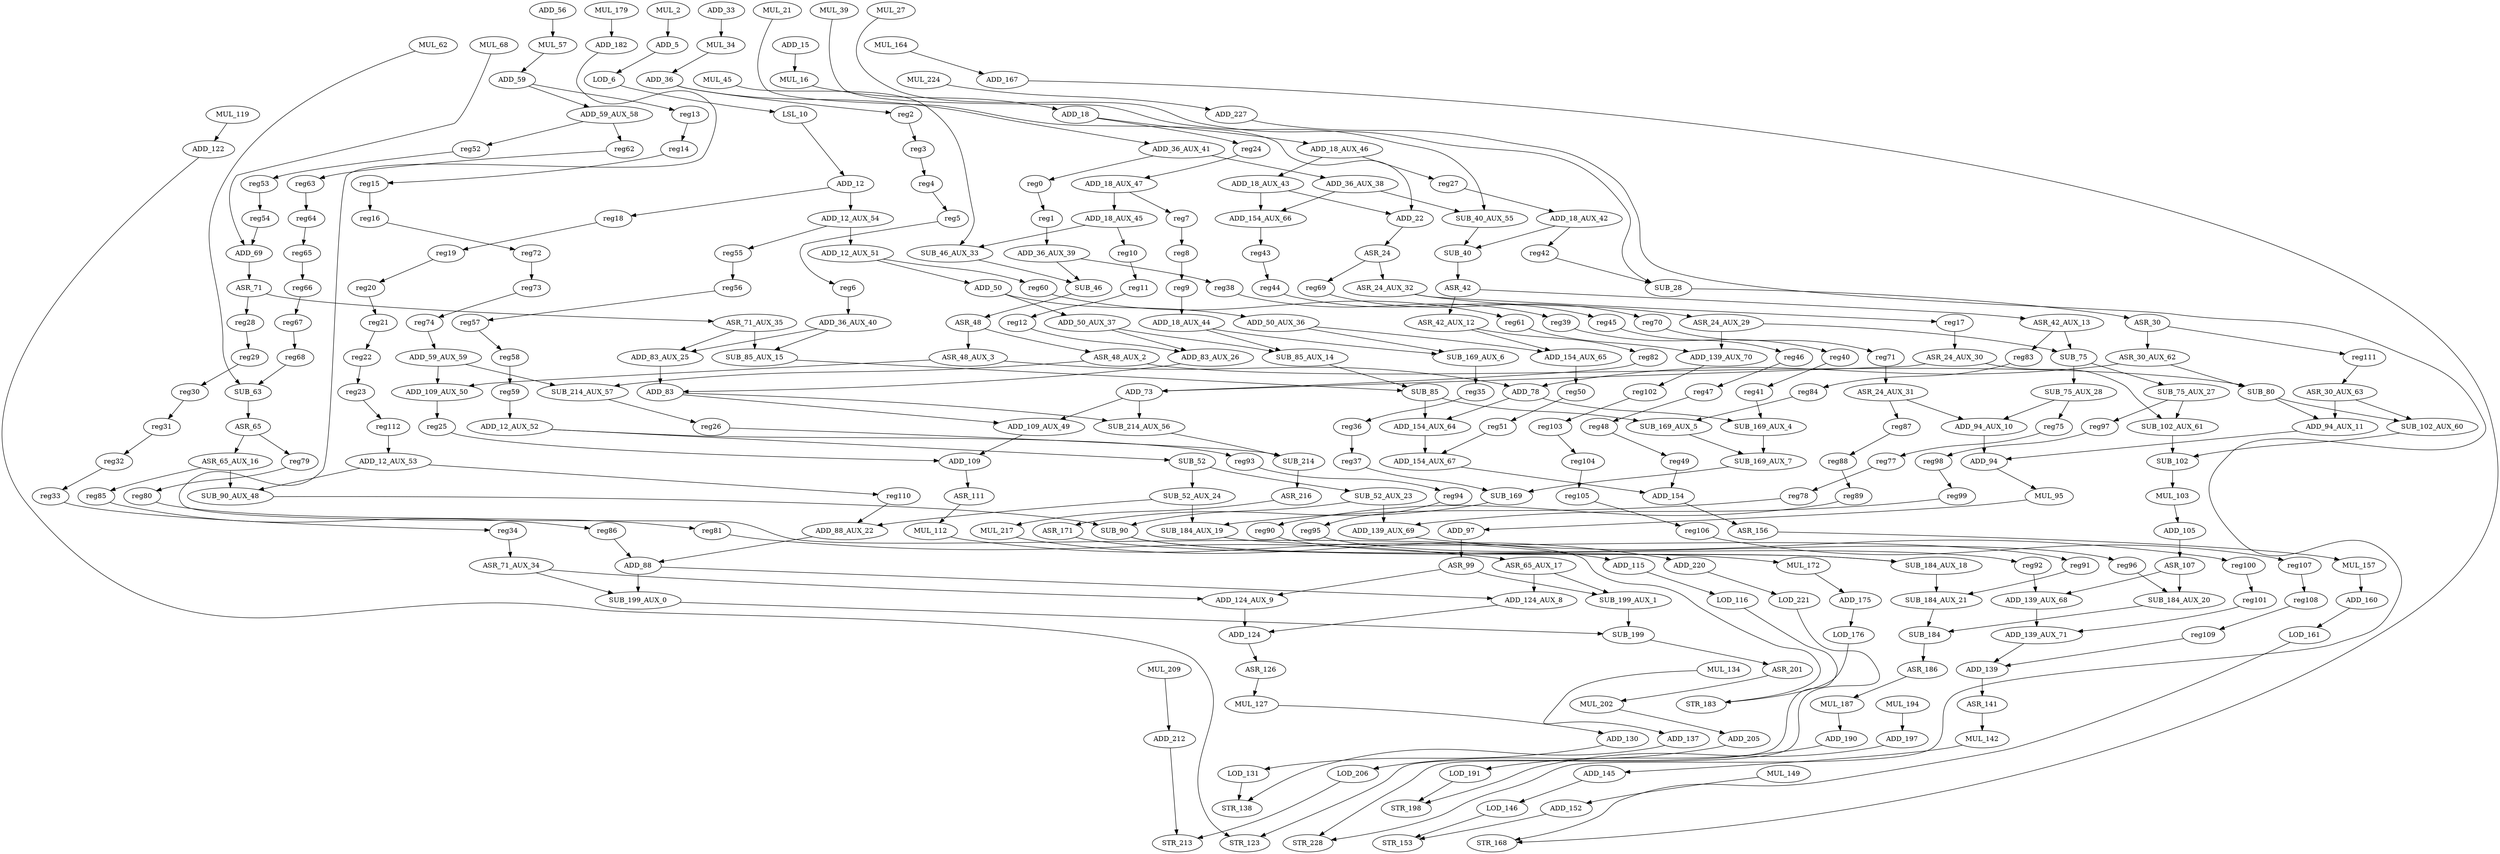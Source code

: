 digraph G {
    ADD_167;
    STR_168;
    SUB_169_AUX_7;
    SUB_169;
    ADD_36_AUX_40;
    SUB_85_AUX_15;
    ADD_83_AUX_25;
    SUB_40;
    ASR_42;
    LOD_116;
    STR_123;
    SUB_85;
    ADD_154_AUX_64;
    SUB_169_AUX_5;
    MUL_157;
    ADD_160;
    ASR_216;
    MUL_217;
    SUB_52;
    SUB_52_AUX_24;
    SUB_52_AUX_23;
    ADD_97;
    ASR_99;
    ASR_42_AUX_13;
    ASR_42_AUX_12;
    SUB_75_AUX_28;
    ADD_94_AUX_10;
    reg75;
    ADD_154_AUX_65;
    reg50;
    ADD_139_AUX_71;
    ADD_139;
    SUB_85_AUX_14;
    ASR_65_AUX_17;
    ADD_124_AUX_8;
    SUB_199_AUX_1;
    ADD_137;
    STR_138;
    SUB_184_AUX_20;
    SUB_184;
    ADD_105;
    ASR_107;
    LOD_221;
    STR_228;
    LOD_191;
    STR_198;
    ADD_220;
    ADD_190;
    ADD_78;
    SUB_169_AUX_4;
    ADD_22;
    ASR_24;
    MUL_2;
    ADD_5;
    LOD_206;
    STR_213;
    ADD_15;
    MUL_16;
    ADD_197;
    ASR_48;
    ASR_48_AUX_3;
    ASR_48_AUX_2;
    ADD_88;
    SUB_199_AUX_0;
    ADD_18_AUX_43;
    ADD_154_AUX_66;
    MUL_187;
    SUB_46_AUX_33;
    SUB_46;
    ADD_154_AUX_67;
    SUB_214_AUX_57;
    SUB_80;
    SUB_214_AUX_56;
    SUB_214;
    MUL_179;
    ADD_182;
    MUL_119;
    ADD_122;
    ADD_83;
    ADD_109_AUX_49;
    ADD_18_AUX_45;
    reg10;
    MUL_21;
    ADD_50_AUX_37;
    ADD_83_AUX_26;
    ASR_171;
    ADD_12_AUX_52;
    reg93;
    SUB_102;
    MUL_103;
    ASR_65_AUX_16;
    SUB_90_AUX_48;
    reg85;
    SUB_90;
    SUB_184_AUX_18;
    reg92;
    ADD_50_AUX_36;
    SUB_169_AUX_6;
    MUL_95;
    ADD_73;
    ADD_130;
    LOD_131;
    ASR_156;
    ADD_94_AUX_11;
    ADD_94;
    MUL_62;
    SUB_63;
    ASR_30_AUX_63;
    SUB_102_AUX_60;
    ADD_124_AUX_9;
    ADD_227;
    ADD_36_AUX_39;
    reg38;
    ADD_36_AUX_38;
    SUB_40_AUX_55;
    SUB_199;
    MUL_194;
    MUL_172;
    ADD_175;
    ADD_18;
    ASR_71;
    ASR_71_AUX_35;
    reg28;
    LOD_176;
    ADD_109_AUX_50;
    ADD_59_AUX_59;
    LOD_146;
    STR_153;
    ADD_109;
    SUB_75;
    SUB_75_AUX_27;
    ADD_59;
    reg13;
    ADD_59_AUX_58;
    MUL_164;
    ADD_36;
    reg2;
    ADD_36_AUX_41;
    ADD_18_AUX_42;
    reg42;
    MUL_149;
    ADD_152;
    ADD_145;
    SUB_28;
    ASR_30;
    ADD_56;
    MUL_57;
    ASR_24_AUX_32;
    reg69;
    LOD_161;
    ASR_186;
    ASR_111;
    MUL_112;
    SUB_184_AUX_21;
    ADD_12_AUX_53;
    reg110;
    ADD_154;
    ADD_124;
    ASR_126;
    STR_183;
    ASR_24_AUX_30;
    SUB_102_AUX_61;
    ADD_18_AUX_47;
    reg7;
    ADD_12_AUX_51;
    ADD_50;
    reg60;
    MUL_127;
    ADD_139_AUX_68;
    reg35;
    ASR_30_AUX_62;
    reg111;
    ASR_65;
    ADD_139_AUX_69;
    LOD_6;
    LSL_10;
    ADD_12;
    ADD_12_AUX_54;
    reg18;
    ASR_71_AUX_34;
    reg25;
    reg83;
    reg24;
    ADD_18_AUX_46;
    ADD_88_AUX_22;
    SUB_184_AUX_19;
    MUL_68;
    ADD_69;
    reg17;
    ASR_24_AUX_29;
    reg79;
    MUL_134;
    ADD_115;
    ASR_24_AUX_31;
    reg87;
    ADD_205;
    MUL_39;
    reg100;
    ASR_141;
    MUL_27;
    MUL_34;
    ADD_139_AUX_70;
    reg102;
    ASR_201;
    reg97;
    MUL_202;
    reg27;
    MUL_209;
    ADD_212;
    ADD_33;
    reg52;
    reg62;
    reg43;
    MUL_142;
    ADD_18_AUX_44;
    reg0;
    MUL_224;
    reg55;
    MUL_45;
    reg26;
    reg91;
    reg82;
    reg14;
    reg15;
    reg16;
    reg72;
    reg73;
    reg74;
    reg51;
    reg3;
    reg4;
    reg5;
    reg6;
    reg36;
    reg37;
    reg98;
    reg99;
    reg39;
    reg40;
    reg41;
    reg53;
    reg54;
    reg70;
    reg71;
    reg29;
    reg30;
    reg31;
    reg32;
    reg33;
    reg34;
    reg56;
    reg57;
    reg58;
    reg59;
    reg88;
    reg89;
    reg90;
    reg8;
    reg9;
    reg77;
    reg78;
    reg19;
    reg20;
    reg21;
    reg22;
    reg23;
    reg112;
    reg101;
    reg61;
    reg94;
    reg95;
    reg96;
    reg11;
    reg12;
    reg86;
    reg84;
    reg44;
    reg45;
    reg46;
    reg47;
    reg48;
    reg49;
    reg103;
    reg104;
    reg105;
    reg106;
    reg107;
    reg108;
    reg109;
    reg1;
    reg63;
    reg64;
    reg65;
    reg66;
    reg67;
    reg68;
    reg80;
    reg81;
    ADD_167 -> STR_168 [weight=0];
    SUB_169_AUX_7 -> SUB_169 [weight=0];
    SUB_169 -> ASR_171 [weight=2];
    ADD_36_AUX_40 -> SUB_85_AUX_15 [weight=0];
    ADD_36_AUX_40 -> ADD_83_AUX_25 [weight=0];
    SUB_85_AUX_15 -> SUB_85 [weight=0];
    ADD_83_AUX_25 -> ADD_83 [weight=2];
    SUB_40 -> ASR_42 [weight=3];
    ASR_42 -> ASR_42_AUX_13 [weight=0];
    ASR_42 -> ASR_42_AUX_12 [weight=2];
    LOD_116 -> STR_123 [weight=0];
    SUB_85 -> ADD_154_AUX_64 [weight=5];
    SUB_85 -> SUB_169_AUX_5 [weight=0];
    ADD_154_AUX_64 -> ADD_154_AUX_67 [weight=5];
    SUB_169_AUX_5 -> SUB_169_AUX_7 [weight=0];
    MUL_157 -> ADD_160 [weight=0];
    ADD_160 -> LOD_161 [weight=0];
    ASR_216 -> MUL_217 [weight=0];
    MUL_217 -> ADD_220 [weight=1];
    SUB_52 -> SUB_52_AUX_24 [weight=3];
    SUB_52 -> SUB_52_AUX_23 [weight=0];
    SUB_52_AUX_24 -> ADD_88_AUX_22 [weight=0];
    SUB_52_AUX_24 -> SUB_184_AUX_19 [weight=4];
    SUB_52_AUX_23 -> SUB_90 [weight=1];
    SUB_52_AUX_23 -> ADD_139_AUX_69 [weight=5];
    ADD_97 -> ASR_99 [weight=11];
    ASR_99 -> ADD_124_AUX_9 [weight=0];
    ASR_99 -> SUB_199_AUX_1 [weight=2];
    ASR_42_AUX_13 -> SUB_75 [weight=0];
    ASR_42_AUX_13 -> reg83 [weight=0];
    ASR_42_AUX_12 -> ADD_154_AUX_65 [weight=0];
    ASR_42_AUX_12 -> reg82 [weight=0];
    SUB_75_AUX_28 -> ADD_94_AUX_10 [weight=0];
    SUB_75_AUX_28 -> reg75 [weight=0];
    ADD_94_AUX_10 -> ADD_94 [weight=12];
    reg75 -> reg77 [weight=0];
    ADD_154_AUX_65 -> reg50 [weight=4];
    reg50 -> reg51 [weight=0];
    ADD_139_AUX_71 -> ADD_139 [weight=0];
    ADD_139 -> ASR_141 [weight=1];
    SUB_85_AUX_14 -> SUB_85 [weight=0];
    ASR_65_AUX_17 -> ADD_124_AUX_8 [weight=4];
    ASR_65_AUX_17 -> SUB_199_AUX_1 [weight=0];
    ADD_124_AUX_8 -> ADD_124 [weight=0];
    SUB_199_AUX_1 -> SUB_199 [weight=6];
    ADD_137 -> STR_138 [weight=0];
    SUB_184_AUX_20 -> SUB_184 [weight=0];
    SUB_184 -> ASR_186 [weight=0];
    ADD_105 -> ASR_107 [weight=3];
    ASR_107 -> ADD_139_AUX_68 [weight=0];
    ASR_107 -> SUB_184_AUX_20 [weight=0];
    LOD_221 -> STR_228 [weight=0];
    LOD_191 -> STR_198 [weight=0];
    ADD_220 -> LOD_221 [weight=0];
    ADD_190 -> LOD_191 [weight=0];
    ADD_78 -> SUB_169_AUX_4 [weight=0];
    ADD_78 -> ADD_154_AUX_64 [weight=0];
    SUB_169_AUX_4 -> SUB_169_AUX_7 [weight=4];
    ADD_22 -> ASR_24 [weight=0];
    ASR_24 -> ASR_24_AUX_32 [weight=0];
    ASR_24 -> reg69 [weight=0];
    MUL_2 -> ADD_5 [weight=0];
    ADD_5 -> LOD_6 [weight=0];
    LOD_206 -> STR_213 [weight=0];
    ADD_15 -> MUL_16 [weight=0];
    MUL_16 -> ADD_18 [weight=0];
    ADD_197 -> STR_198 [weight=0];
    ASR_48 -> ASR_48_AUX_3 [weight=1];
    ASR_48 -> ASR_48_AUX_2 [weight=0];
    ASR_48_AUX_3 -> ADD_109_AUX_50 [weight=0];
    ASR_48_AUX_3 -> ADD_78 [weight=0];
    ASR_48_AUX_2 -> SUB_214_AUX_57 [weight=0];
    ASR_48_AUX_2 -> SUB_80 [weight=2];
    ADD_88 -> ADD_124_AUX_8 [weight=0];
    ADD_88 -> SUB_199_AUX_0 [weight=5];
    SUB_199_AUX_0 -> SUB_199 [weight=0];
    ADD_18_AUX_43 -> ADD_154_AUX_66 [weight=1];
    ADD_18_AUX_43 -> ADD_22 [weight=0];
    ADD_154_AUX_66 -> reg43 [weight=2];
    MUL_187 -> ADD_190 [weight=0];
    SUB_46_AUX_33 -> SUB_46 [weight=0];
    SUB_46 -> ASR_48 [weight=1];
    ADD_154_AUX_67 -> ADD_154 [weight=0];
    SUB_214_AUX_57 -> reg26 [weight=0];
    SUB_80 -> SUB_102_AUX_60 [weight=0];
    SUB_80 -> ADD_94_AUX_11 [weight=0];
    SUB_214_AUX_56 -> SUB_214 [weight=0];
    SUB_214 -> ASR_216 [weight=0];
    MUL_179 -> ADD_182 [weight=0];
    ADD_182 -> STR_183 [weight=0];
    MUL_119 -> ADD_122 [weight=0];
    ADD_122 -> STR_123 [weight=0];
    ADD_83 -> SUB_214_AUX_56 [weight=0];
    ADD_83 -> ADD_109_AUX_49 [weight=0];
    ADD_109_AUX_49 -> ADD_109 [weight=0];
    ADD_18_AUX_45 -> SUB_46_AUX_33 [weight=0];
    ADD_18_AUX_45 -> reg10 [weight=0];
    reg10 -> reg11 [weight=0];
    MUL_21 -> ADD_22 [weight=0];
    ADD_50_AUX_37 -> ADD_83_AUX_26 [weight=0];
    ADD_50_AUX_37 -> SUB_85_AUX_14 [weight=2];
    ADD_83_AUX_26 -> ADD_83 [weight=0];
    ASR_171 -> MUL_172 [weight=0];
    ADD_12_AUX_52 -> SUB_52 [weight=0];
    ADD_12_AUX_52 -> reg93 [weight=0];
    reg93 -> reg94 [weight=0];
    SUB_102 -> MUL_103 [weight=1];
    MUL_103 -> ADD_105 [weight=0];
    ASR_65_AUX_16 -> SUB_90_AUX_48 [weight=3];
    ASR_65_AUX_16 -> reg85 [weight=0];
    SUB_90_AUX_48 -> SUB_90 [weight=0];
    reg85 -> reg86 [weight=0];
    SUB_90 -> SUB_184_AUX_18 [weight=0];
    SUB_90 -> reg92 [weight=0];
    SUB_184_AUX_18 -> SUB_184_AUX_21 [weight=3];
    reg92 -> ADD_139_AUX_68 [weight=0];
    ADD_50_AUX_36 -> SUB_169_AUX_6 [weight=0];
    ADD_50_AUX_36 -> ADD_154_AUX_65 [weight=0];
    SUB_169_AUX_6 -> reg35 [weight=4];
    MUL_95 -> ADD_97 [weight=0];
    ADD_73 -> ADD_109_AUX_49 [weight=1];
    ADD_73 -> SUB_214_AUX_56 [weight=2];
    ADD_130 -> LOD_131 [weight=0];
    LOD_131 -> STR_138 [weight=0];
    ASR_156 -> MUL_157 [weight=0];
    ADD_94_AUX_11 -> ADD_94 [weight=0];
    ADD_94 -> MUL_95 [weight=0];
    MUL_62 -> SUB_63 [weight=0];
    SUB_63 -> ASR_65 [weight=10];
    ASR_30_AUX_63 -> SUB_102_AUX_60 [weight=0];
    ASR_30_AUX_63 -> ADD_94_AUX_11 [weight=2];
    SUB_102_AUX_60 -> SUB_102 [weight=0];
    ADD_124_AUX_9 -> ADD_124 [weight=4];
    ADD_227 -> STR_228 [weight=0];
    ADD_36_AUX_39 -> reg38 [weight=0];
    ADD_36_AUX_39 -> SUB_46 [weight=0];
    reg38 -> reg39 [weight=0];
    ADD_36_AUX_38 -> SUB_40_AUX_55 [weight=0];
    ADD_36_AUX_38 -> ADD_154_AUX_66 [weight=0];
    SUB_40_AUX_55 -> SUB_40 [weight=0];
    SUB_199 -> ASR_201 [weight=0];
    MUL_194 -> ADD_197 [weight=0];
    MUL_172 -> ADD_175 [weight=0];
    ADD_175 -> LOD_176 [weight=0];
    ADD_18 -> reg24 [weight=0];
    ADD_18 -> ADD_18_AUX_46 [weight=0];
    ASR_71 -> ASR_71_AUX_35 [weight=0];
    ASR_71 -> reg28 [weight=0];
    ASR_71_AUX_35 -> ADD_83_AUX_25 [weight=0];
    ASR_71_AUX_35 -> SUB_85_AUX_15 [weight=2];
    reg28 -> reg29 [weight=0];
    LOD_176 -> STR_183 [weight=0];
    ADD_109_AUX_50 -> reg25 [weight=1];
    ADD_59_AUX_59 -> ADD_109_AUX_50 [weight=0];
    ADD_59_AUX_59 -> SUB_214_AUX_57 [weight=0];
    LOD_146 -> STR_153 [weight=0];
    ADD_109 -> ASR_111 [weight=0];
    SUB_75 -> SUB_75_AUX_28 [weight=10];
    SUB_75 -> SUB_75_AUX_27 [weight=2];
    SUB_75_AUX_27 -> reg97 [weight=0];
    SUB_75_AUX_27 -> SUB_102_AUX_61 [weight=0];
    ADD_59 -> reg13 [weight=0];
    ADD_59 -> ADD_59_AUX_58 [weight=0];
    reg13 -> reg14 [weight=0];
    ADD_59_AUX_58 -> reg52 [weight=0];
    ADD_59_AUX_58 -> reg62 [weight=0];
    MUL_164 -> ADD_167 [weight=0];
    ADD_36 -> reg2 [weight=0];
    ADD_36 -> ADD_36_AUX_41 [weight=0];
    reg2 -> reg3 [weight=0];
    ADD_36_AUX_41 -> ADD_36_AUX_38 [weight=3];
    ADD_36_AUX_41 -> reg0 [weight=0];
    ADD_18_AUX_42 -> reg42 [weight=0];
    ADD_18_AUX_42 -> SUB_40 [weight=0];
    reg42 -> SUB_28 [weight=0];
    MUL_149 -> ADD_152 [weight=0];
    ADD_152 -> STR_153 [weight=0];
    ADD_145 -> LOD_146 [weight=0];
    SUB_28 -> ASR_30 [weight=0];
    ASR_30 -> ASR_30_AUX_62 [weight=3];
    ASR_30 -> reg111 [weight=0];
    ADD_56 -> MUL_57 [weight=0];
    MUL_57 -> ADD_59 [weight=0];
    ASR_24_AUX_32 -> reg17 [weight=0];
    ASR_24_AUX_32 -> ASR_24_AUX_29 [weight=0];
    reg69 -> reg70 [weight=0];
    LOD_161 -> STR_168 [weight=0];
    ASR_186 -> MUL_187 [weight=0];
    ASR_111 -> MUL_112 [weight=0];
    MUL_112 -> ADD_115 [weight=0];
    SUB_184_AUX_21 -> SUB_184 [weight=0];
    ADD_12_AUX_53 -> SUB_90_AUX_48 [weight=0];
    ADD_12_AUX_53 -> reg110 [weight=0];
    reg110 -> ADD_88_AUX_22 [weight=0];
    ADD_154 -> ASR_156 [weight=0];
    ADD_124 -> ASR_126 [weight=0];
    ASR_126 -> MUL_127 [weight=0];
    ASR_24_AUX_30 -> SUB_102_AUX_61 [weight=0];
    ASR_24_AUX_30 -> ADD_73 [weight=0];
    SUB_102_AUX_61 -> SUB_102 [weight=2];
    ADD_18_AUX_47 -> ADD_18_AUX_45 [weight=7];
    ADD_18_AUX_47 -> reg7 [weight=0];
    reg7 -> reg8 [weight=1];
    ADD_12_AUX_51 -> ADD_50 [weight=0];
    ADD_12_AUX_51 -> reg60 [weight=0];
    ADD_50 -> ADD_50_AUX_37 [weight=0];
    ADD_50 -> ADD_50_AUX_36 [weight=4];
    reg60 -> reg61 [weight=0];
    MUL_127 -> ADD_130 [weight=0];
    ADD_139_AUX_68 -> ADD_139_AUX_71 [weight=1];
    reg35 -> reg36 [weight=0];
    ASR_30_AUX_62 -> ADD_78 [weight=2];
    ASR_30_AUX_62 -> SUB_80 [weight=0];
    reg111 -> ASR_30_AUX_63 [weight=0];
    ASR_65 -> ASR_65_AUX_16 [weight=0];
    ASR_65 -> reg79 [weight=0];
    ADD_139_AUX_69 -> reg100 [weight=0];
    LOD_6 -> LSL_10 [weight=0];
    LSL_10 -> ADD_12 [weight=0];
    ADD_12 -> ADD_12_AUX_54 [weight=5];
    ADD_12 -> reg18 [weight=0];
    ADD_12_AUX_54 -> reg55 [weight=0];
    ADD_12_AUX_54 -> ADD_12_AUX_51 [weight=2];
    reg18 -> reg19 [weight=0];
    ASR_71_AUX_34 -> ADD_124_AUX_9 [weight=0];
    ASR_71_AUX_34 -> SUB_199_AUX_0 [weight=0];
    reg25 -> ADD_109 [weight=0];
    reg83 -> reg84 [weight=0];
    reg24 -> ADD_18_AUX_47 [weight=0];
    ADD_18_AUX_46 -> ADD_18_AUX_43 [weight=3];
    ADD_18_AUX_46 -> reg27 [weight=0];
    ADD_88_AUX_22 -> ADD_88 [weight=0];
    SUB_184_AUX_19 -> reg91 [weight=0];
    MUL_68 -> ADD_69 [weight=0];
    ADD_69 -> ASR_71 [weight=6];
    reg17 -> ASR_24_AUX_30 [weight=3];
    ASR_24_AUX_29 -> SUB_75 [weight=0];
    ASR_24_AUX_29 -> ADD_139_AUX_70 [weight=5];
    reg79 -> reg80 [weight=0];
    MUL_134 -> ADD_137 [weight=0];
    ADD_115 -> LOD_116 [weight=0];
    ASR_24_AUX_31 -> reg87 [weight=0];
    ASR_24_AUX_31 -> ADD_94_AUX_10 [weight=0];
    reg87 -> reg88 [weight=0];
    ADD_205 -> LOD_206 [weight=0];
    MUL_39 -> SUB_40_AUX_55 [weight=0];
    reg100 -> reg101 [weight=0];
    ASR_141 -> MUL_142 [weight=1];
    MUL_27 -> SUB_28 [weight=0];
    MUL_34 -> ADD_36 [weight=0];
    ADD_139_AUX_70 -> reg102 [weight=0];
    reg102 -> reg103 [weight=0];
    ASR_201 -> MUL_202 [weight=0];
    reg97 -> reg98 [weight=0];
    MUL_202 -> ADD_205 [weight=0];
    reg27 -> ADD_18_AUX_42 [weight=0];
    MUL_209 -> ADD_212 [weight=0];
    ADD_212 -> STR_213 [weight=0];
    ADD_33 -> MUL_34 [weight=0];
    reg52 -> reg53 [weight=0];
    reg62 -> reg63 [weight=0];
    reg43 -> reg44 [weight=0];
    MUL_142 -> ADD_145 [weight=0];
    ADD_18_AUX_44 -> SUB_85_AUX_14 [weight=0];
    ADD_18_AUX_44 -> SUB_169_AUX_6 [weight=0];
    reg0 -> reg1 [weight=0];
    MUL_224 -> ADD_227 [weight=0];
    reg55 -> reg56 [weight=0];
    MUL_45 -> SUB_46_AUX_33 [weight=0];
    reg26 -> SUB_214 [weight=0];
    reg91 -> SUB_184_AUX_21 [weight=0];
    reg82 -> ADD_73 [weight=0];
    reg14 -> reg15 [weight=0];
    reg15 -> reg16 [weight=0];
    reg16 -> reg72 [weight=0];
    reg72 -> reg73 [weight=2];
    reg73 -> reg74 [weight=0];
    reg74 -> ADD_59_AUX_59 [weight=0];
    reg51 -> ADD_154_AUX_67 [weight=1];
    reg3 -> reg4 [weight=0];
    reg4 -> reg5 [weight=0];
    reg5 -> reg6 [weight=0];
    reg6 -> ADD_36_AUX_40 [weight=2];
    reg36 -> reg37 [weight=1];
    reg37 -> SUB_169 [weight=0];
    reg98 -> reg99 [weight=0];
    reg99 -> ADD_139_AUX_69 [weight=0];
    reg39 -> reg40 [weight=0];
    reg40 -> reg41 [weight=0];
    reg41 -> SUB_169_AUX_4 [weight=0];
    reg53 -> reg54 [weight=0];
    reg54 -> ADD_69 [weight=0];
    reg70 -> reg71 [weight=0];
    reg71 -> ASR_24_AUX_31 [weight=11];
    reg29 -> reg30 [weight=0];
    reg30 -> reg31 [weight=0];
    reg31 -> reg32 [weight=0];
    reg32 -> reg33 [weight=0];
    reg33 -> reg34 [weight=0];
    reg34 -> ASR_71_AUX_34 [weight=0];
    reg56 -> reg57 [weight=0];
    reg57 -> reg58 [weight=0];
    reg58 -> reg59 [weight=3];
    reg59 -> ADD_12_AUX_52 [weight=10];
    reg88 -> reg89 [weight=0];
    reg89 -> reg90 [weight=0];
    reg90 -> SUB_184_AUX_18 [weight=0];
    reg8 -> reg9 [weight=1];
    reg9 -> ADD_18_AUX_44 [weight=6];
    reg77 -> reg78 [weight=0];
    reg78 -> SUB_184_AUX_19 [weight=0];
    reg19 -> reg20 [weight=0];
    reg20 -> reg21 [weight=0];
    reg21 -> reg22 [weight=0];
    reg22 -> reg23 [weight=0];
    reg23 -> reg112 [weight=0];
    reg112 -> ADD_12_AUX_53 [weight=5];
    reg101 -> ADD_139_AUX_71 [weight=0];
    reg61 -> ADD_139_AUX_70 [weight=0];
    reg94 -> reg95 [weight=0];
    reg95 -> reg96 [weight=0];
    reg96 -> SUB_184_AUX_20 [weight=0];
    reg11 -> reg12 [weight=0];
    reg12 -> ADD_83_AUX_26 [weight=0];
    reg86 -> ADD_88 [weight=0];
    reg84 -> SUB_169_AUX_5 [weight=0];
    reg44 -> reg45 [weight=0];
    reg45 -> reg46 [weight=0];
    reg46 -> reg47 [weight=0];
    reg47 -> reg48 [weight=0];
    reg48 -> reg49 [weight=0];
    reg49 -> ADD_154 [weight=0];
    reg103 -> reg104 [weight=0];
    reg104 -> reg105 [weight=0];
    reg105 -> reg106 [weight=0];
    reg106 -> reg107 [weight=0];
    reg107 -> reg108 [weight=0];
    reg108 -> reg109 [weight=0];
    reg109 -> ADD_139 [weight=0];
    reg1 -> ADD_36_AUX_39 [weight=1];
    reg63 -> reg64 [weight=0];
    reg64 -> reg65 [weight=0];
    reg65 -> reg66 [weight=0];
    reg66 -> reg67 [weight=0];
    reg67 -> reg68 [weight=0];
    reg68 -> SUB_63 [weight=0];
    reg80 -> reg81 [weight=0];
    reg81 -> ASR_65_AUX_17 [weight=0];
}

